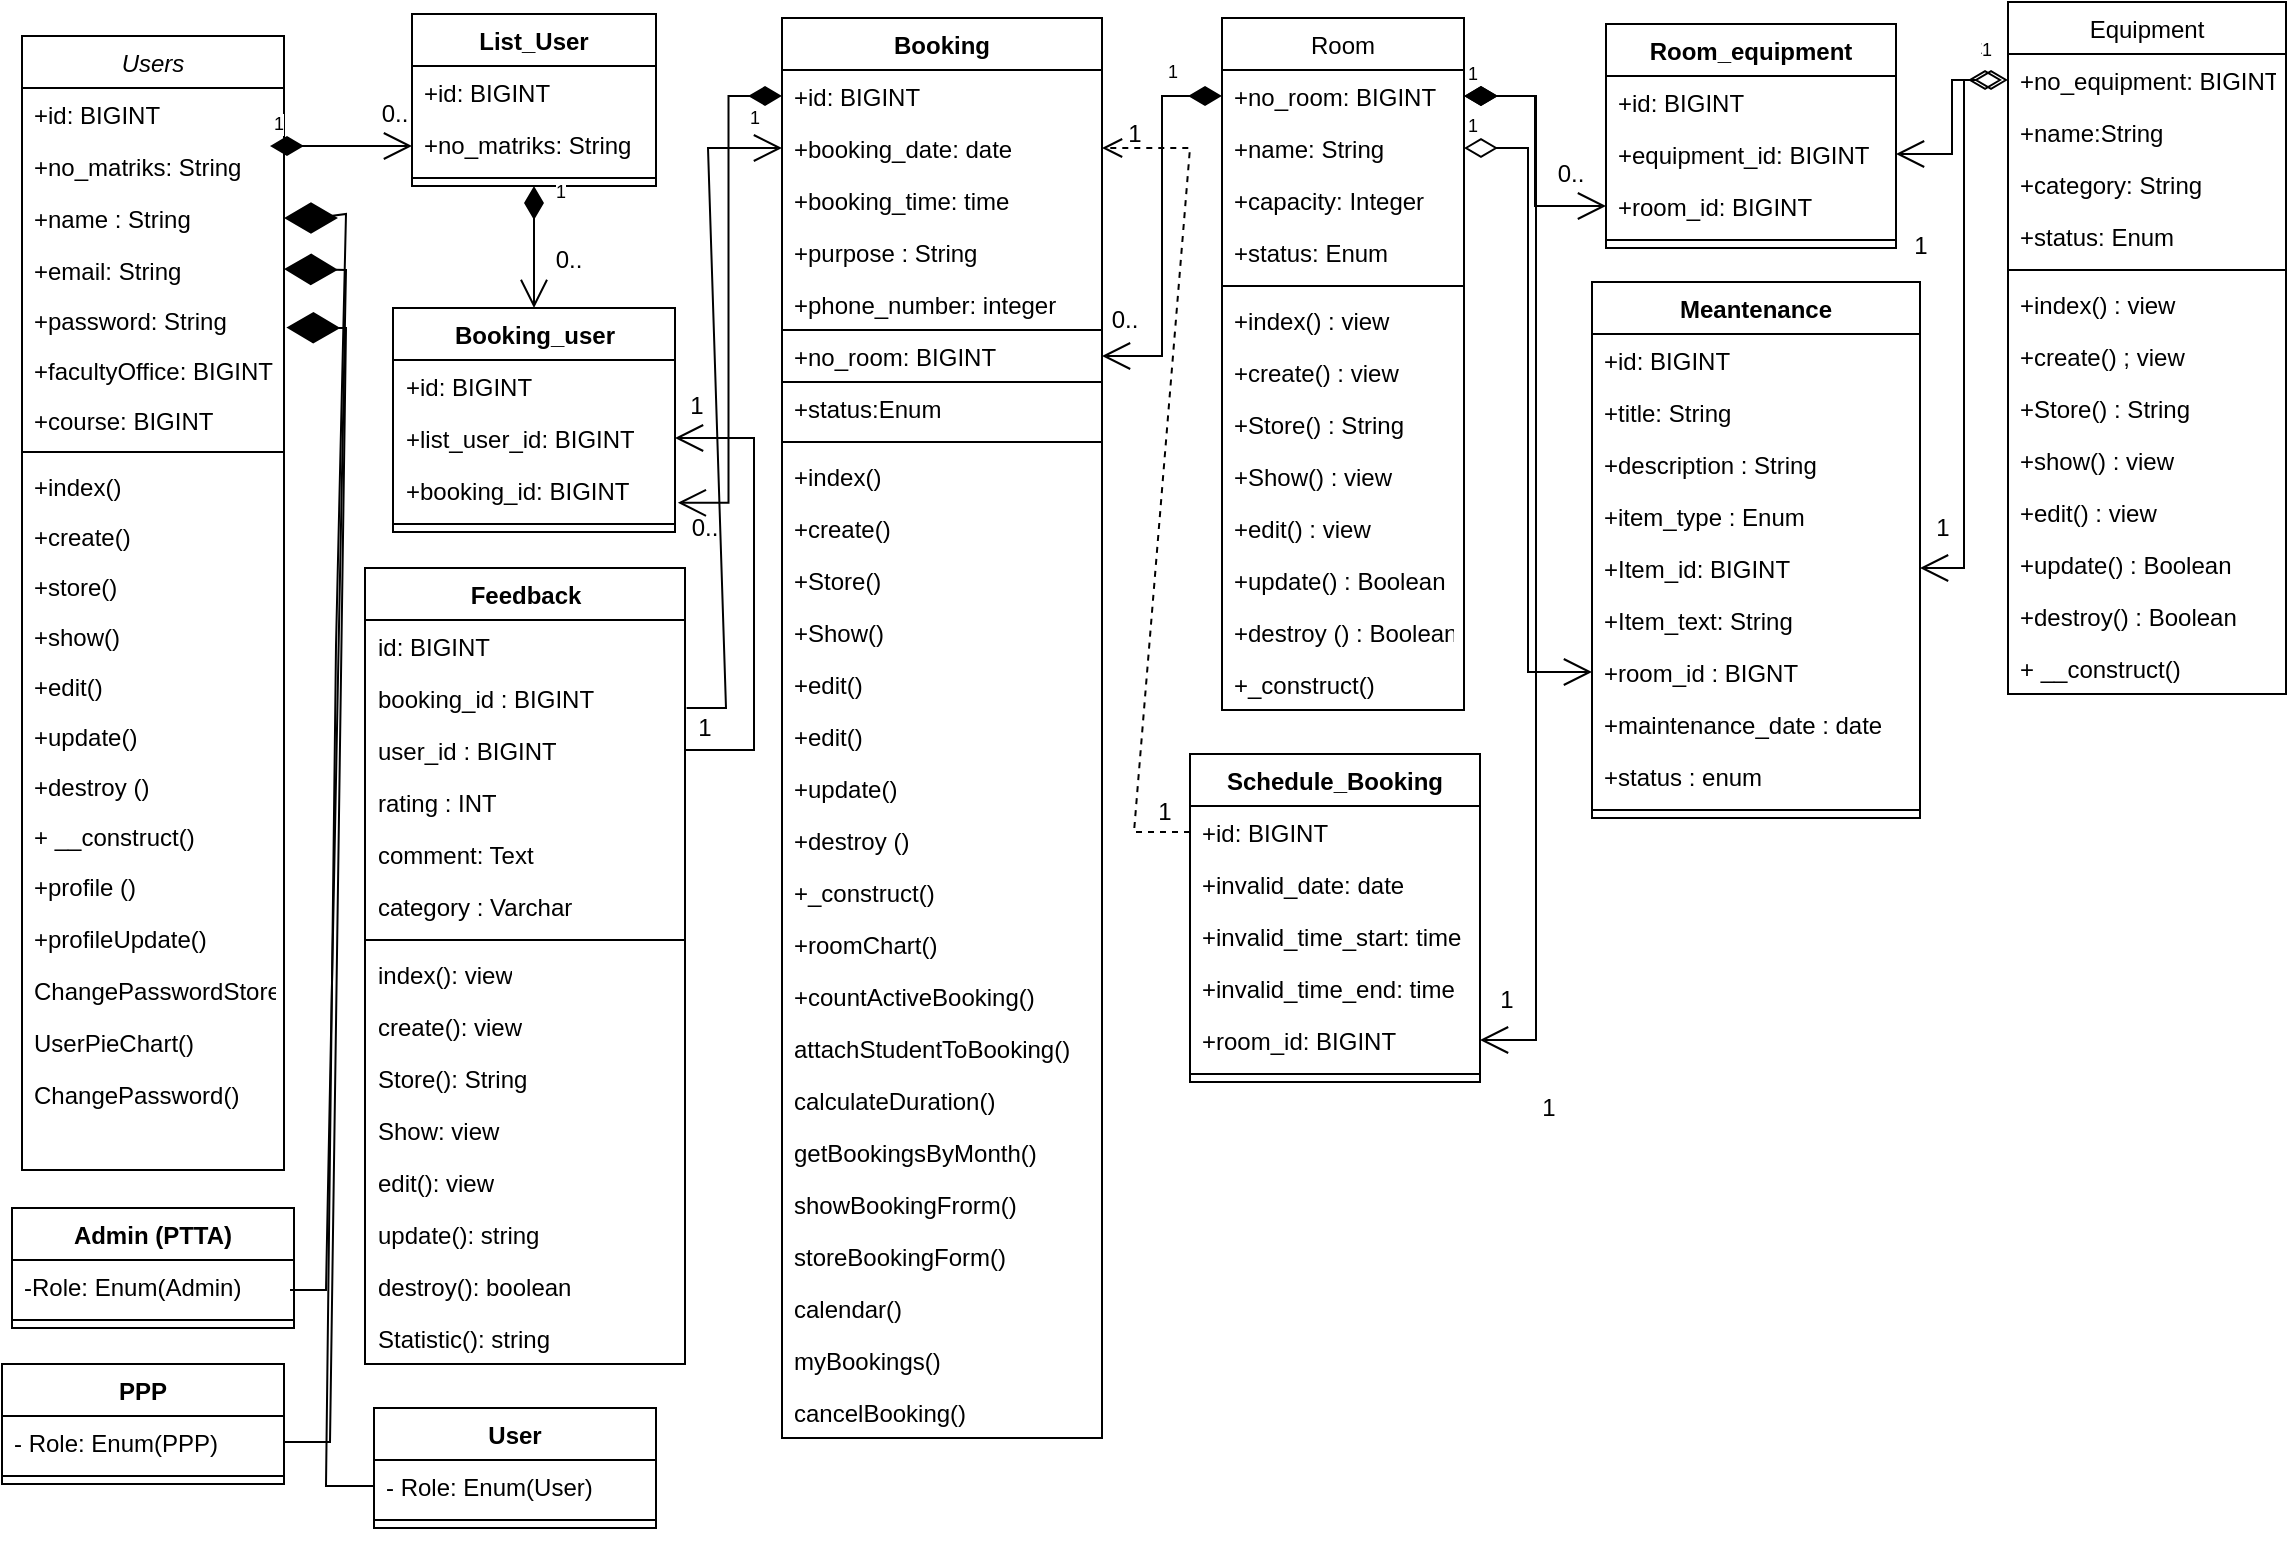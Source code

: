 <mxfile version="27.0.1">
  <diagram id="C5RBs43oDa-KdzZeNtuy" name="Page-1">
    <mxGraphModel dx="2546" dy="1140" grid="0" gridSize="10" guides="1" tooltips="1" connect="1" arrows="1" fold="1" page="1" pageScale="1" pageWidth="1169" pageHeight="827" background="none" math="0" shadow="0">
      <root>
        <mxCell id="WIyWlLk6GJQsqaUBKTNV-0" />
        <mxCell id="WIyWlLk6GJQsqaUBKTNV-1" parent="WIyWlLk6GJQsqaUBKTNV-0" />
        <mxCell id="zkfFHV4jXpPFQw0GAbJ--0" value="Users" style="swimlane;fontStyle=2;align=center;verticalAlign=top;childLayout=stackLayout;horizontal=1;startSize=26;horizontalStack=0;resizeParent=1;resizeLast=0;collapsible=1;marginBottom=0;rounded=0;shadow=0;strokeWidth=1;" parent="WIyWlLk6GJQsqaUBKTNV-1" vertex="1">
          <mxGeometry x="23" y="23" width="131" height="567" as="geometry">
            <mxRectangle x="7" y="9" width="160" height="26" as="alternateBounds" />
          </mxGeometry>
        </mxCell>
        <mxCell id="zkfFHV4jXpPFQw0GAbJ--1" value="+id: BIGINT" style="text;align=left;verticalAlign=top;spacingLeft=4;spacingRight=4;overflow=hidden;rotatable=0;points=[[0,0.5],[1,0.5]];portConstraint=eastwest;rounded=0;" parent="zkfFHV4jXpPFQw0GAbJ--0" vertex="1">
          <mxGeometry y="26" width="131" height="26" as="geometry" />
        </mxCell>
        <mxCell id="zkfFHV4jXpPFQw0GAbJ--2" value="+no_matriks: String" style="text;align=left;verticalAlign=top;spacingLeft=4;spacingRight=4;overflow=hidden;rotatable=0;points=[[0,0.5],[1,0.5]];portConstraint=eastwest;rounded=0;shadow=0;html=0;" parent="zkfFHV4jXpPFQw0GAbJ--0" vertex="1">
          <mxGeometry y="52" width="131" height="26" as="geometry" />
        </mxCell>
        <mxCell id="zkfFHV4jXpPFQw0GAbJ--3" value="+name : String" style="text;align=left;verticalAlign=top;spacingLeft=4;spacingRight=4;overflow=hidden;rotatable=0;points=[[0,0.5],[1,0.5]];portConstraint=eastwest;rounded=0;shadow=0;html=0;" parent="zkfFHV4jXpPFQw0GAbJ--0" vertex="1">
          <mxGeometry y="78" width="131" height="26" as="geometry" />
        </mxCell>
        <mxCell id="zkfFHV4jXpPFQw0GAbJ--5" value="+email: String" style="text;align=left;verticalAlign=top;spacingLeft=4;spacingRight=4;overflow=hidden;rotatable=0;points=[[0,0.5],[1,0.5]];portConstraint=eastwest;rounded=0;" parent="zkfFHV4jXpPFQw0GAbJ--0" vertex="1">
          <mxGeometry y="104" width="131" height="25" as="geometry" />
        </mxCell>
        <mxCell id="dc5tJiSx3U5dg_iKjcZc-2" value="+password: String" style="text;align=left;verticalAlign=top;spacingLeft=4;spacingRight=4;overflow=hidden;rotatable=0;points=[[0,0.5],[1,0.5]];portConstraint=eastwest;rounded=0;" parent="zkfFHV4jXpPFQw0GAbJ--0" vertex="1">
          <mxGeometry y="129" width="131" height="25" as="geometry" />
        </mxCell>
        <mxCell id="dc5tJiSx3U5dg_iKjcZc-3" value="+facultyOffice: BIGINT" style="text;align=left;verticalAlign=top;spacingLeft=4;spacingRight=4;overflow=hidden;rotatable=0;points=[[0,0.5],[1,0.5]];portConstraint=eastwest;rounded=0;" parent="zkfFHV4jXpPFQw0GAbJ--0" vertex="1">
          <mxGeometry y="154" width="131" height="25" as="geometry" />
        </mxCell>
        <mxCell id="dc5tJiSx3U5dg_iKjcZc-6" value="+course: BIGINT" style="text;align=left;verticalAlign=top;spacingLeft=4;spacingRight=4;overflow=hidden;rotatable=0;points=[[0,0.5],[1,0.5]];portConstraint=eastwest;rounded=0;" parent="zkfFHV4jXpPFQw0GAbJ--0" vertex="1">
          <mxGeometry y="179" width="131" height="25" as="geometry" />
        </mxCell>
        <mxCell id="zkfFHV4jXpPFQw0GAbJ--4" value="" style="line;html=1;strokeWidth=1;align=left;verticalAlign=middle;spacingTop=-1;spacingLeft=3;spacingRight=3;rotatable=0;labelPosition=right;points=[];portConstraint=eastwest;rounded=0;" parent="zkfFHV4jXpPFQw0GAbJ--0" vertex="1">
          <mxGeometry y="204" width="131" height="8" as="geometry" />
        </mxCell>
        <mxCell id="dc5tJiSx3U5dg_iKjcZc-72" value="+index()" style="text;align=left;verticalAlign=top;spacingLeft=4;spacingRight=4;overflow=hidden;rotatable=0;points=[[0,0.5],[1,0.5]];portConstraint=eastwest;rounded=0;" parent="zkfFHV4jXpPFQw0GAbJ--0" vertex="1">
          <mxGeometry y="212" width="131" height="25" as="geometry" />
        </mxCell>
        <mxCell id="dc5tJiSx3U5dg_iKjcZc-73" value="+create()" style="text;align=left;verticalAlign=top;spacingLeft=4;spacingRight=4;overflow=hidden;rotatable=0;points=[[0,0.5],[1,0.5]];portConstraint=eastwest;rounded=0;" parent="zkfFHV4jXpPFQw0GAbJ--0" vertex="1">
          <mxGeometry y="237" width="131" height="25" as="geometry" />
        </mxCell>
        <mxCell id="dc5tJiSx3U5dg_iKjcZc-74" value="+store()" style="text;align=left;verticalAlign=top;spacingLeft=4;spacingRight=4;overflow=hidden;rotatable=0;points=[[0,0.5],[1,0.5]];portConstraint=eastwest;rounded=0;" parent="zkfFHV4jXpPFQw0GAbJ--0" vertex="1">
          <mxGeometry y="262" width="131" height="25" as="geometry" />
        </mxCell>
        <mxCell id="dc5tJiSx3U5dg_iKjcZc-75" value="+show()" style="text;align=left;verticalAlign=top;spacingLeft=4;spacingRight=4;overflow=hidden;rotatable=0;points=[[0,0.5],[1,0.5]];portConstraint=eastwest;rounded=0;" parent="zkfFHV4jXpPFQw0GAbJ--0" vertex="1">
          <mxGeometry y="287" width="131" height="25" as="geometry" />
        </mxCell>
        <mxCell id="dc5tJiSx3U5dg_iKjcZc-76" value="+edit()" style="text;align=left;verticalAlign=top;spacingLeft=4;spacingRight=4;overflow=hidden;rotatable=0;points=[[0,0.5],[1,0.5]];portConstraint=eastwest;rounded=0;" parent="zkfFHV4jXpPFQw0GAbJ--0" vertex="1">
          <mxGeometry y="312" width="131" height="25" as="geometry" />
        </mxCell>
        <mxCell id="dc5tJiSx3U5dg_iKjcZc-77" value="+update() " style="text;align=left;verticalAlign=top;spacingLeft=4;spacingRight=4;overflow=hidden;rotatable=0;points=[[0,0.5],[1,0.5]];portConstraint=eastwest;rounded=0;" parent="zkfFHV4jXpPFQw0GAbJ--0" vertex="1">
          <mxGeometry y="337" width="131" height="25" as="geometry" />
        </mxCell>
        <mxCell id="dc5tJiSx3U5dg_iKjcZc-5" value="+destroy ()" style="text;align=left;verticalAlign=top;spacingLeft=4;spacingRight=4;overflow=hidden;rotatable=0;points=[[0,0.5],[1,0.5]];portConstraint=eastwest;rounded=0;" parent="zkfFHV4jXpPFQw0GAbJ--0" vertex="1">
          <mxGeometry y="362" width="131" height="25" as="geometry" />
        </mxCell>
        <mxCell id="dc5tJiSx3U5dg_iKjcZc-86" value="+ __construct()" style="text;align=left;verticalAlign=top;spacingLeft=4;spacingRight=4;overflow=hidden;rotatable=0;points=[[0,0.5],[1,0.5]];portConstraint=eastwest;rounded=0;" parent="zkfFHV4jXpPFQw0GAbJ--0" vertex="1">
          <mxGeometry y="387" width="131" height="25" as="geometry" />
        </mxCell>
        <mxCell id="2" value="+profile ()&amp;nbsp;" style="text;strokeColor=none;fillColor=none;align=left;verticalAlign=top;spacingLeft=4;spacingRight=4;overflow=hidden;rotatable=0;points=[[0,0.5],[1,0.5]];portConstraint=eastwest;whiteSpace=wrap;html=1;rounded=0;" parent="zkfFHV4jXpPFQw0GAbJ--0" vertex="1">
          <mxGeometry y="412" width="131" height="26" as="geometry" />
        </mxCell>
        <mxCell id="3" value="+profileUpdate()&amp;nbsp;" style="text;strokeColor=none;fillColor=none;align=left;verticalAlign=top;spacingLeft=4;spacingRight=4;overflow=hidden;rotatable=0;points=[[0,0.5],[1,0.5]];portConstraint=eastwest;whiteSpace=wrap;html=1;rounded=0;" parent="zkfFHV4jXpPFQw0GAbJ--0" vertex="1">
          <mxGeometry y="438" width="131" height="26" as="geometry" />
        </mxCell>
        <mxCell id="7" value="ChangePasswordStore()&amp;nbsp;" style="text;strokeColor=none;fillColor=none;align=left;verticalAlign=top;spacingLeft=4;spacingRight=4;overflow=hidden;rotatable=0;points=[[0,0.5],[1,0.5]];portConstraint=eastwest;whiteSpace=wrap;html=1;rounded=0;" parent="zkfFHV4jXpPFQw0GAbJ--0" vertex="1">
          <mxGeometry y="464" width="131" height="26" as="geometry" />
        </mxCell>
        <mxCell id="9" value="UserPieChart()&amp;nbsp;" style="text;strokeColor=none;fillColor=none;align=left;verticalAlign=top;spacingLeft=4;spacingRight=4;overflow=hidden;rotatable=0;points=[[0,0.5],[1,0.5]];portConstraint=eastwest;whiteSpace=wrap;html=1;rounded=0;" parent="zkfFHV4jXpPFQw0GAbJ--0" vertex="1">
          <mxGeometry y="490" width="131" height="26" as="geometry" />
        </mxCell>
        <mxCell id="6" value="ChangePassword()" style="text;strokeColor=none;fillColor=none;align=left;verticalAlign=top;spacingLeft=4;spacingRight=4;overflow=hidden;rotatable=0;points=[[0,0.5],[1,0.5]];portConstraint=eastwest;whiteSpace=wrap;html=1;rounded=0;" parent="zkfFHV4jXpPFQw0GAbJ--0" vertex="1">
          <mxGeometry y="516" width="131" height="26" as="geometry" />
        </mxCell>
        <mxCell id="zkfFHV4jXpPFQw0GAbJ--17" value="Room" style="swimlane;fontStyle=0;align=center;verticalAlign=top;childLayout=stackLayout;horizontal=1;startSize=26;horizontalStack=0;resizeParent=1;resizeLast=0;collapsible=1;marginBottom=0;rounded=0;shadow=0;strokeWidth=1;" parent="WIyWlLk6GJQsqaUBKTNV-1" vertex="1">
          <mxGeometry x="623" y="14" width="121" height="346" as="geometry">
            <mxRectangle x="352" y="335" width="160" height="26" as="alternateBounds" />
          </mxGeometry>
        </mxCell>
        <mxCell id="zkfFHV4jXpPFQw0GAbJ--18" value="+no_room: BIGINT" style="text;align=left;verticalAlign=top;spacingLeft=4;spacingRight=4;overflow=hidden;rotatable=0;points=[[0,0.5],[1,0.5]];portConstraint=eastwest;rounded=0;" parent="zkfFHV4jXpPFQw0GAbJ--17" vertex="1">
          <mxGeometry y="26" width="121" height="26" as="geometry" />
        </mxCell>
        <mxCell id="zkfFHV4jXpPFQw0GAbJ--19" value="+name: String" style="text;align=left;verticalAlign=top;spacingLeft=4;spacingRight=4;overflow=hidden;rotatable=0;points=[[0,0.5],[1,0.5]];portConstraint=eastwest;rounded=0;shadow=0;html=0;" parent="zkfFHV4jXpPFQw0GAbJ--17" vertex="1">
          <mxGeometry y="52" width="121" height="26" as="geometry" />
        </mxCell>
        <mxCell id="zkfFHV4jXpPFQw0GAbJ--20" value="+capacity: Integer " style="text;align=left;verticalAlign=top;spacingLeft=4;spacingRight=4;overflow=hidden;rotatable=0;points=[[0,0.5],[1,0.5]];portConstraint=eastwest;rounded=0;shadow=0;html=0;" parent="zkfFHV4jXpPFQw0GAbJ--17" vertex="1">
          <mxGeometry y="78" width="121" height="26" as="geometry" />
        </mxCell>
        <mxCell id="zkfFHV4jXpPFQw0GAbJ--21" value="+status: Enum" style="text;align=left;verticalAlign=top;spacingLeft=4;spacingRight=4;overflow=hidden;rotatable=0;points=[[0,0.5],[1,0.5]];portConstraint=eastwest;rounded=0;shadow=0;html=0;" parent="zkfFHV4jXpPFQw0GAbJ--17" vertex="1">
          <mxGeometry y="104" width="121" height="26" as="geometry" />
        </mxCell>
        <mxCell id="zkfFHV4jXpPFQw0GAbJ--23" value="" style="line;html=1;strokeWidth=1;align=left;verticalAlign=middle;spacingTop=-1;spacingLeft=3;spacingRight=3;rotatable=0;labelPosition=right;points=[];portConstraint=eastwest;rounded=0;" parent="zkfFHV4jXpPFQw0GAbJ--17" vertex="1">
          <mxGeometry y="130" width="121" height="8" as="geometry" />
        </mxCell>
        <mxCell id="zkfFHV4jXpPFQw0GAbJ--24" value="+index() : view" style="text;align=left;verticalAlign=top;spacingLeft=4;spacingRight=4;overflow=hidden;rotatable=0;points=[[0,0.5],[1,0.5]];portConstraint=eastwest;rounded=0;" parent="zkfFHV4jXpPFQw0GAbJ--17" vertex="1">
          <mxGeometry y="138" width="121" height="26" as="geometry" />
        </mxCell>
        <mxCell id="dc5tJiSx3U5dg_iKjcZc-102" value="+create() : view" style="text;align=left;verticalAlign=top;spacingLeft=4;spacingRight=4;overflow=hidden;rotatable=0;points=[[0,0.5],[1,0.5]];portConstraint=eastwest;rounded=0;" parent="zkfFHV4jXpPFQw0GAbJ--17" vertex="1">
          <mxGeometry y="164" width="121" height="26" as="geometry" />
        </mxCell>
        <mxCell id="dc5tJiSx3U5dg_iKjcZc-103" value="+Store() : String" style="text;align=left;verticalAlign=top;spacingLeft=4;spacingRight=4;overflow=hidden;rotatable=0;points=[[0,0.5],[1,0.5]];portConstraint=eastwest;rounded=0;" parent="zkfFHV4jXpPFQw0GAbJ--17" vertex="1">
          <mxGeometry y="190" width="121" height="26" as="geometry" />
        </mxCell>
        <mxCell id="dc5tJiSx3U5dg_iKjcZc-104" value="+Show() : view" style="text;align=left;verticalAlign=top;spacingLeft=4;spacingRight=4;overflow=hidden;rotatable=0;points=[[0,0.5],[1,0.5]];portConstraint=eastwest;rounded=0;" parent="zkfFHV4jXpPFQw0GAbJ--17" vertex="1">
          <mxGeometry y="216" width="121" height="26" as="geometry" />
        </mxCell>
        <mxCell id="dc5tJiSx3U5dg_iKjcZc-105" value="+edit() : view" style="text;align=left;verticalAlign=top;spacingLeft=4;spacingRight=4;overflow=hidden;rotatable=0;points=[[0,0.5],[1,0.5]];portConstraint=eastwest;rounded=0;" parent="zkfFHV4jXpPFQw0GAbJ--17" vertex="1">
          <mxGeometry y="242" width="121" height="26" as="geometry" />
        </mxCell>
        <mxCell id="dc5tJiSx3U5dg_iKjcZc-106" value="+update() : Boolean " style="text;align=left;verticalAlign=top;spacingLeft=4;spacingRight=4;overflow=hidden;rotatable=0;points=[[0,0.5],[1,0.5]];portConstraint=eastwest;rounded=0;" parent="zkfFHV4jXpPFQw0GAbJ--17" vertex="1">
          <mxGeometry y="268" width="121" height="26" as="geometry" />
        </mxCell>
        <mxCell id="dc5tJiSx3U5dg_iKjcZc-107" value="+destroy () : Boolean" style="text;align=left;verticalAlign=top;spacingLeft=4;spacingRight=4;overflow=hidden;rotatable=0;points=[[0,0.5],[1,0.5]];portConstraint=eastwest;rounded=0;" parent="zkfFHV4jXpPFQw0GAbJ--17" vertex="1">
          <mxGeometry y="294" width="121" height="26" as="geometry" />
        </mxCell>
        <mxCell id="dc5tJiSx3U5dg_iKjcZc-108" value="+_construct() " style="text;align=left;verticalAlign=top;spacingLeft=4;spacingRight=4;overflow=hidden;rotatable=0;points=[[0,0.5],[1,0.5]];portConstraint=eastwest;rounded=0;" parent="zkfFHV4jXpPFQw0GAbJ--17" vertex="1">
          <mxGeometry y="320" width="121" height="26" as="geometry" />
        </mxCell>
        <mxCell id="dc5tJiSx3U5dg_iKjcZc-39" value="Booking" style="swimlane;fontStyle=1;align=center;verticalAlign=top;childLayout=stackLayout;horizontal=1;startSize=26;horizontalStack=0;resizeParent=1;resizeParentMax=0;resizeLast=0;collapsible=1;marginBottom=0;whiteSpace=wrap;html=1;rounded=0;" parent="WIyWlLk6GJQsqaUBKTNV-1" vertex="1">
          <mxGeometry x="403" y="14" width="160" height="710" as="geometry">
            <mxRectangle x="390" y="461" width="78" height="26" as="alternateBounds" />
          </mxGeometry>
        </mxCell>
        <mxCell id="dc5tJiSx3U5dg_iKjcZc-44" value="+id: BIGINT" style="text;strokeColor=none;fillColor=none;align=left;verticalAlign=top;spacingLeft=4;spacingRight=4;overflow=hidden;rotatable=0;points=[[0,0.5],[1,0.5]];portConstraint=eastwest;whiteSpace=wrap;html=1;rounded=0;" parent="dc5tJiSx3U5dg_iKjcZc-39" vertex="1">
          <mxGeometry y="26" width="160" height="26" as="geometry" />
        </mxCell>
        <mxCell id="dc5tJiSx3U5dg_iKjcZc-45" value="+booking_date: date" style="text;strokeColor=none;fillColor=none;align=left;verticalAlign=top;spacingLeft=4;spacingRight=4;overflow=hidden;rotatable=0;points=[[0,0.5],[1,0.5]];portConstraint=eastwest;whiteSpace=wrap;html=1;rounded=0;" parent="dc5tJiSx3U5dg_iKjcZc-39" vertex="1">
          <mxGeometry y="52" width="160" height="26" as="geometry" />
        </mxCell>
        <mxCell id="dc5tJiSx3U5dg_iKjcZc-46" value="+booking_time: time" style="text;strokeColor=none;fillColor=none;align=left;verticalAlign=top;spacingLeft=4;spacingRight=4;overflow=hidden;rotatable=0;points=[[0,0.5],[1,0.5]];portConstraint=eastwest;whiteSpace=wrap;html=1;rounded=0;" parent="dc5tJiSx3U5dg_iKjcZc-39" vertex="1">
          <mxGeometry y="78" width="160" height="26" as="geometry" />
        </mxCell>
        <mxCell id="dc5tJiSx3U5dg_iKjcZc-40" value="+purpose : String" style="text;strokeColor=none;fillColor=none;align=left;verticalAlign=top;spacingLeft=4;spacingRight=4;overflow=hidden;rotatable=0;points=[[0,0.5],[1,0.5]];portConstraint=eastwest;whiteSpace=wrap;html=1;rounded=0;" parent="dc5tJiSx3U5dg_iKjcZc-39" vertex="1">
          <mxGeometry y="104" width="160" height="26" as="geometry" />
        </mxCell>
        <mxCell id="dc5tJiSx3U5dg_iKjcZc-47" value="+phone_number: integer" style="text;strokeColor=none;fillColor=none;align=left;verticalAlign=top;spacingLeft=4;spacingRight=4;overflow=hidden;rotatable=0;points=[[0,0.5],[1,0.5]];portConstraint=eastwest;whiteSpace=wrap;html=1;rounded=0;" parent="dc5tJiSx3U5dg_iKjcZc-39" vertex="1">
          <mxGeometry y="130" width="160" height="26" as="geometry" />
        </mxCell>
        <mxCell id="dc5tJiSx3U5dg_iKjcZc-48" value="+no_room: BIGINT" style="text;strokeColor=default;fillColor=none;align=left;verticalAlign=top;spacingLeft=4;spacingRight=4;overflow=hidden;rotatable=0;points=[[0,0.5],[1,0.5]];portConstraint=eastwest;whiteSpace=wrap;html=1;rounded=0;" parent="dc5tJiSx3U5dg_iKjcZc-39" vertex="1">
          <mxGeometry y="156" width="160" height="26" as="geometry" />
        </mxCell>
        <mxCell id="dc5tJiSx3U5dg_iKjcZc-50" value="+status:Enum" style="text;strokeColor=none;fillColor=none;align=left;verticalAlign=top;spacingLeft=4;spacingRight=4;overflow=hidden;rotatable=0;points=[[0,0.5],[1,0.5]];portConstraint=eastwest;whiteSpace=wrap;html=1;rounded=0;" parent="dc5tJiSx3U5dg_iKjcZc-39" vertex="1">
          <mxGeometry y="182" width="160" height="26" as="geometry" />
        </mxCell>
        <mxCell id="dc5tJiSx3U5dg_iKjcZc-41" value="" style="line;strokeWidth=1;fillColor=none;align=left;verticalAlign=middle;spacingTop=-1;spacingLeft=3;spacingRight=3;rotatable=0;labelPosition=right;points=[];portConstraint=eastwest;strokeColor=inherit;rounded=0;" parent="dc5tJiSx3U5dg_iKjcZc-39" vertex="1">
          <mxGeometry y="208" width="160" height="8" as="geometry" />
        </mxCell>
        <mxCell id="dc5tJiSx3U5dg_iKjcZc-42" value="&lt;span style=&quot;text-wrap-mode: nowrap;&quot;&gt;+index()&amp;nbsp;&lt;/span&gt;" style="text;strokeColor=none;fillColor=none;align=left;verticalAlign=top;spacingLeft=4;spacingRight=4;overflow=hidden;rotatable=0;points=[[0,0.5],[1,0.5]];portConstraint=eastwest;whiteSpace=wrap;html=1;rounded=0;" parent="dc5tJiSx3U5dg_iKjcZc-39" vertex="1">
          <mxGeometry y="216" width="160" height="26" as="geometry" />
        </mxCell>
        <mxCell id="dc5tJiSx3U5dg_iKjcZc-109" value="&lt;span style=&quot;text-wrap-mode: nowrap;&quot;&gt;+create()&lt;/span&gt;" style="text;strokeColor=none;fillColor=none;align=left;verticalAlign=top;spacingLeft=4;spacingRight=4;overflow=hidden;rotatable=0;points=[[0,0.5],[1,0.5]];portConstraint=eastwest;whiteSpace=wrap;html=1;rounded=0;" parent="dc5tJiSx3U5dg_iKjcZc-39" vertex="1">
          <mxGeometry y="242" width="160" height="26" as="geometry" />
        </mxCell>
        <mxCell id="dc5tJiSx3U5dg_iKjcZc-110" value="&lt;span style=&quot;text-wrap-mode: nowrap;&quot;&gt;+Store()&amp;nbsp;&lt;/span&gt;" style="text;strokeColor=none;fillColor=none;align=left;verticalAlign=top;spacingLeft=4;spacingRight=4;overflow=hidden;rotatable=0;points=[[0,0.5],[1,0.5]];portConstraint=eastwest;whiteSpace=wrap;html=1;rounded=0;" parent="dc5tJiSx3U5dg_iKjcZc-39" vertex="1">
          <mxGeometry y="268" width="160" height="26" as="geometry" />
        </mxCell>
        <mxCell id="dc5tJiSx3U5dg_iKjcZc-111" value="&lt;span style=&quot;text-wrap-mode: nowrap;&quot;&gt;+Show()&lt;/span&gt;" style="text;strokeColor=none;fillColor=none;align=left;verticalAlign=top;spacingLeft=4;spacingRight=4;overflow=hidden;rotatable=0;points=[[0,0.5],[1,0.5]];portConstraint=eastwest;whiteSpace=wrap;html=1;rounded=0;" parent="dc5tJiSx3U5dg_iKjcZc-39" vertex="1">
          <mxGeometry y="294" width="160" height="26" as="geometry" />
        </mxCell>
        <mxCell id="dc5tJiSx3U5dg_iKjcZc-112" value="&lt;span style=&quot;text-wrap-mode: nowrap;&quot;&gt;+edit()&amp;nbsp;&lt;/span&gt;" style="text;strokeColor=none;fillColor=none;align=left;verticalAlign=top;spacingLeft=4;spacingRight=4;overflow=hidden;rotatable=0;points=[[0,0.5],[1,0.5]];portConstraint=eastwest;whiteSpace=wrap;html=1;rounded=0;" parent="dc5tJiSx3U5dg_iKjcZc-39" vertex="1">
          <mxGeometry y="320" width="160" height="26" as="geometry" />
        </mxCell>
        <mxCell id="dc5tJiSx3U5dg_iKjcZc-113" value="&lt;span style=&quot;text-wrap-mode: nowrap;&quot;&gt;+edit()&amp;nbsp;&lt;/span&gt;" style="text;strokeColor=none;fillColor=none;align=left;verticalAlign=top;spacingLeft=4;spacingRight=4;overflow=hidden;rotatable=0;points=[[0,0.5],[1,0.5]];portConstraint=eastwest;whiteSpace=wrap;html=1;rounded=0;" parent="dc5tJiSx3U5dg_iKjcZc-39" vertex="1">
          <mxGeometry y="346" width="160" height="26" as="geometry" />
        </mxCell>
        <mxCell id="dc5tJiSx3U5dg_iKjcZc-114" value="&lt;span style=&quot;text-wrap-mode: nowrap;&quot;&gt;+update()&amp;nbsp;&lt;/span&gt;" style="text;strokeColor=none;fillColor=none;align=left;verticalAlign=top;spacingLeft=4;spacingRight=4;overflow=hidden;rotatable=0;points=[[0,0.5],[1,0.5]];portConstraint=eastwest;whiteSpace=wrap;html=1;rounded=0;" parent="dc5tJiSx3U5dg_iKjcZc-39" vertex="1">
          <mxGeometry y="372" width="160" height="26" as="geometry" />
        </mxCell>
        <mxCell id="dc5tJiSx3U5dg_iKjcZc-115" value="&lt;span style=&quot;text-wrap-mode: nowrap;&quot;&gt;+destroy ()&lt;/span&gt;" style="text;strokeColor=none;fillColor=none;align=left;verticalAlign=top;spacingLeft=4;spacingRight=4;overflow=hidden;rotatable=0;points=[[0,0.5],[1,0.5]];portConstraint=eastwest;whiteSpace=wrap;html=1;rounded=0;" parent="dc5tJiSx3U5dg_iKjcZc-39" vertex="1">
          <mxGeometry y="398" width="160" height="26" as="geometry" />
        </mxCell>
        <mxCell id="dc5tJiSx3U5dg_iKjcZc-116" value="&lt;span style=&quot;text-wrap-mode: nowrap;&quot;&gt;+_construct()&amp;nbsp;&lt;/span&gt;" style="text;strokeColor=none;fillColor=none;align=left;verticalAlign=top;spacingLeft=4;spacingRight=4;overflow=hidden;rotatable=0;points=[[0,0.5],[1,0.5]];portConstraint=eastwest;whiteSpace=wrap;html=1;rounded=0;" parent="dc5tJiSx3U5dg_iKjcZc-39" vertex="1">
          <mxGeometry y="424" width="160" height="26" as="geometry" />
        </mxCell>
        <mxCell id="dc5tJiSx3U5dg_iKjcZc-117" value="&lt;span style=&quot;text-wrap-mode: nowrap;&quot;&gt;+roomChart()&amp;nbsp;&lt;/span&gt;" style="text;strokeColor=none;fillColor=none;align=left;verticalAlign=top;spacingLeft=4;spacingRight=4;overflow=hidden;rotatable=0;points=[[0,0.5],[1,0.5]];portConstraint=eastwest;whiteSpace=wrap;html=1;rounded=0;" parent="dc5tJiSx3U5dg_iKjcZc-39" vertex="1">
          <mxGeometry y="450" width="160" height="26" as="geometry" />
        </mxCell>
        <mxCell id="116" value="&lt;span style=&quot;text-wrap-mode: nowrap;&quot;&gt;+countActiveBooking()&lt;/span&gt;" style="text;strokeColor=none;fillColor=none;align=left;verticalAlign=top;spacingLeft=4;spacingRight=4;overflow=hidden;rotatable=0;points=[[0,0.5],[1,0.5]];portConstraint=eastwest;whiteSpace=wrap;html=1;rounded=0;" parent="dc5tJiSx3U5dg_iKjcZc-39" vertex="1">
          <mxGeometry y="476" width="160" height="26" as="geometry" />
        </mxCell>
        <mxCell id="117" value="&lt;span style=&quot;text-wrap-mode: nowrap;&quot;&gt;attachStudentToBooking()&lt;/span&gt;" style="text;strokeColor=none;fillColor=none;align=left;verticalAlign=top;spacingLeft=4;spacingRight=4;overflow=hidden;rotatable=0;points=[[0,0.5],[1,0.5]];portConstraint=eastwest;whiteSpace=wrap;html=1;rounded=0;" parent="dc5tJiSx3U5dg_iKjcZc-39" vertex="1">
          <mxGeometry y="502" width="160" height="26" as="geometry" />
        </mxCell>
        <mxCell id="118" value="&lt;span style=&quot;text-wrap-mode: nowrap;&quot;&gt;calculateDuration()&lt;/span&gt;" style="text;strokeColor=none;fillColor=none;align=left;verticalAlign=top;spacingLeft=4;spacingRight=4;overflow=hidden;rotatable=0;points=[[0,0.5],[1,0.5]];portConstraint=eastwest;whiteSpace=wrap;html=1;rounded=0;" parent="dc5tJiSx3U5dg_iKjcZc-39" vertex="1">
          <mxGeometry y="528" width="160" height="26" as="geometry" />
        </mxCell>
        <mxCell id="119" value="&lt;span style=&quot;text-wrap-mode: nowrap;&quot;&gt;getBookingsByMonth()&lt;/span&gt;" style="text;strokeColor=none;fillColor=none;align=left;verticalAlign=top;spacingLeft=4;spacingRight=4;overflow=hidden;rotatable=0;points=[[0,0.5],[1,0.5]];portConstraint=eastwest;whiteSpace=wrap;html=1;rounded=0;" parent="dc5tJiSx3U5dg_iKjcZc-39" vertex="1">
          <mxGeometry y="554" width="160" height="26" as="geometry" />
        </mxCell>
        <mxCell id="120" value="&lt;span style=&quot;text-wrap-mode: nowrap;&quot;&gt;showBookingFrorm()&lt;/span&gt;" style="text;strokeColor=none;fillColor=none;align=left;verticalAlign=top;spacingLeft=4;spacingRight=4;overflow=hidden;rotatable=0;points=[[0,0.5],[1,0.5]];portConstraint=eastwest;whiteSpace=wrap;html=1;rounded=0;" parent="dc5tJiSx3U5dg_iKjcZc-39" vertex="1">
          <mxGeometry y="580" width="160" height="26" as="geometry" />
        </mxCell>
        <mxCell id="121" value="&lt;span style=&quot;text-wrap-mode: nowrap;&quot;&gt;storeBookingForm()&lt;/span&gt;" style="text;strokeColor=none;fillColor=none;align=left;verticalAlign=top;spacingLeft=4;spacingRight=4;overflow=hidden;rotatable=0;points=[[0,0.5],[1,0.5]];portConstraint=eastwest;whiteSpace=wrap;html=1;rounded=0;" parent="dc5tJiSx3U5dg_iKjcZc-39" vertex="1">
          <mxGeometry y="606" width="160" height="26" as="geometry" />
        </mxCell>
        <mxCell id="122" value="&lt;span style=&quot;text-wrap-mode: nowrap;&quot;&gt;calendar()&lt;/span&gt;" style="text;strokeColor=none;fillColor=none;align=left;verticalAlign=top;spacingLeft=4;spacingRight=4;overflow=hidden;rotatable=0;points=[[0,0.5],[1,0.5]];portConstraint=eastwest;whiteSpace=wrap;html=1;rounded=0;" parent="dc5tJiSx3U5dg_iKjcZc-39" vertex="1">
          <mxGeometry y="632" width="160" height="26" as="geometry" />
        </mxCell>
        <mxCell id="123" value="myBookings()" style="text;strokeColor=none;fillColor=none;align=left;verticalAlign=top;spacingLeft=4;spacingRight=4;overflow=hidden;rotatable=0;points=[[0,0.5],[1,0.5]];portConstraint=eastwest;whiteSpace=wrap;html=1;rounded=0;" parent="dc5tJiSx3U5dg_iKjcZc-39" vertex="1">
          <mxGeometry y="658" width="160" height="26" as="geometry" />
        </mxCell>
        <mxCell id="38" value="cancelBooking()" style="text;strokeColor=none;fillColor=none;align=left;verticalAlign=top;spacingLeft=4;spacingRight=4;overflow=hidden;rotatable=0;points=[[0,0.5],[1,0.5]];portConstraint=eastwest;whiteSpace=wrap;html=1;rounded=0;" parent="dc5tJiSx3U5dg_iKjcZc-39" vertex="1">
          <mxGeometry y="684" width="160" height="26" as="geometry" />
        </mxCell>
        <mxCell id="dc5tJiSx3U5dg_iKjcZc-88" value="Equipment" style="swimlane;fontStyle=0;align=center;verticalAlign=top;childLayout=stackLayout;horizontal=1;startSize=26;horizontalStack=0;resizeParent=1;resizeLast=0;collapsible=1;marginBottom=0;rounded=0;shadow=0;strokeWidth=1;" parent="WIyWlLk6GJQsqaUBKTNV-1" vertex="1">
          <mxGeometry x="1016" y="6" width="139" height="346" as="geometry">
            <mxRectangle x="27" y="335" width="160" height="26" as="alternateBounds" />
          </mxGeometry>
        </mxCell>
        <mxCell id="dc5tJiSx3U5dg_iKjcZc-89" value="+no_equipment: BIGINT" style="text;align=left;verticalAlign=top;spacingLeft=4;spacingRight=4;overflow=hidden;rotatable=0;points=[[0,0.5],[1,0.5]];portConstraint=eastwest;rounded=0;" parent="dc5tJiSx3U5dg_iKjcZc-88" vertex="1">
          <mxGeometry y="26" width="139" height="26" as="geometry" />
        </mxCell>
        <mxCell id="dc5tJiSx3U5dg_iKjcZc-90" value="+name:String" style="text;align=left;verticalAlign=top;spacingLeft=4;spacingRight=4;overflow=hidden;rotatable=0;points=[[0,0.5],[1,0.5]];portConstraint=eastwest;rounded=0;shadow=0;html=0;" parent="dc5tJiSx3U5dg_iKjcZc-88" vertex="1">
          <mxGeometry y="52" width="139" height="26" as="geometry" />
        </mxCell>
        <mxCell id="dc5tJiSx3U5dg_iKjcZc-91" value="+category: String" style="text;align=left;verticalAlign=top;spacingLeft=4;spacingRight=4;overflow=hidden;rotatable=0;points=[[0,0.5],[1,0.5]];portConstraint=eastwest;rounded=0;shadow=0;html=0;" parent="dc5tJiSx3U5dg_iKjcZc-88" vertex="1">
          <mxGeometry y="78" width="139" height="26" as="geometry" />
        </mxCell>
        <mxCell id="dc5tJiSx3U5dg_iKjcZc-92" value="+status: Enum" style="text;align=left;verticalAlign=top;spacingLeft=4;spacingRight=4;overflow=hidden;rotatable=0;points=[[0,0.5],[1,0.5]];portConstraint=eastwest;rounded=0;shadow=0;html=0;" parent="dc5tJiSx3U5dg_iKjcZc-88" vertex="1">
          <mxGeometry y="104" width="139" height="26" as="geometry" />
        </mxCell>
        <mxCell id="dc5tJiSx3U5dg_iKjcZc-93" value="" style="line;html=1;strokeWidth=1;align=left;verticalAlign=middle;spacingTop=-1;spacingLeft=3;spacingRight=3;rotatable=0;labelPosition=right;points=[];portConstraint=eastwest;rounded=0;" parent="dc5tJiSx3U5dg_iKjcZc-88" vertex="1">
          <mxGeometry y="130" width="139" height="8" as="geometry" />
        </mxCell>
        <mxCell id="dc5tJiSx3U5dg_iKjcZc-94" value="+index() : view" style="text;align=left;verticalAlign=top;spacingLeft=4;spacingRight=4;overflow=hidden;rotatable=0;points=[[0,0.5],[1,0.5]];portConstraint=eastwest;rounded=0;" parent="dc5tJiSx3U5dg_iKjcZc-88" vertex="1">
          <mxGeometry y="138" width="139" height="26" as="geometry" />
        </mxCell>
        <mxCell id="dc5tJiSx3U5dg_iKjcZc-95" value="+create() ; view" style="text;align=left;verticalAlign=top;spacingLeft=4;spacingRight=4;overflow=hidden;rotatable=0;points=[[0,0.5],[1,0.5]];portConstraint=eastwest;rounded=0;" parent="dc5tJiSx3U5dg_iKjcZc-88" vertex="1">
          <mxGeometry y="164" width="139" height="26" as="geometry" />
        </mxCell>
        <mxCell id="dc5tJiSx3U5dg_iKjcZc-96" value="+Store() : String" style="text;align=left;verticalAlign=top;spacingLeft=4;spacingRight=4;overflow=hidden;rotatable=0;points=[[0,0.5],[1,0.5]];portConstraint=eastwest;rounded=0;" parent="dc5tJiSx3U5dg_iKjcZc-88" vertex="1">
          <mxGeometry y="190" width="139" height="26" as="geometry" />
        </mxCell>
        <mxCell id="dc5tJiSx3U5dg_iKjcZc-97" value="+show() : view" style="text;align=left;verticalAlign=top;spacingLeft=4;spacingRight=4;overflow=hidden;rotatable=0;points=[[0,0.5],[1,0.5]];portConstraint=eastwest;rounded=0;" parent="dc5tJiSx3U5dg_iKjcZc-88" vertex="1">
          <mxGeometry y="216" width="139" height="26" as="geometry" />
        </mxCell>
        <mxCell id="dc5tJiSx3U5dg_iKjcZc-98" value="+edit() : view" style="text;align=left;verticalAlign=top;spacingLeft=4;spacingRight=4;overflow=hidden;rotatable=0;points=[[0,0.5],[1,0.5]];portConstraint=eastwest;rounded=0;" parent="dc5tJiSx3U5dg_iKjcZc-88" vertex="1">
          <mxGeometry y="242" width="139" height="26" as="geometry" />
        </mxCell>
        <mxCell id="dc5tJiSx3U5dg_iKjcZc-99" value="+update() : Boolean" style="text;align=left;verticalAlign=top;spacingLeft=4;spacingRight=4;overflow=hidden;rotatable=0;points=[[0,0.5],[1,0.5]];portConstraint=eastwest;rounded=0;" parent="dc5tJiSx3U5dg_iKjcZc-88" vertex="1">
          <mxGeometry y="268" width="139" height="26" as="geometry" />
        </mxCell>
        <mxCell id="dc5tJiSx3U5dg_iKjcZc-100" value="+destroy() : Boolean" style="text;align=left;verticalAlign=top;spacingLeft=4;spacingRight=4;overflow=hidden;rotatable=0;points=[[0,0.5],[1,0.5]];portConstraint=eastwest;rounded=0;" parent="dc5tJiSx3U5dg_iKjcZc-88" vertex="1">
          <mxGeometry y="294" width="139" height="26" as="geometry" />
        </mxCell>
        <mxCell id="dc5tJiSx3U5dg_iKjcZc-101" value="+ __construct()" style="text;align=left;verticalAlign=top;spacingLeft=4;spacingRight=4;overflow=hidden;rotatable=0;points=[[0,0.5],[1,0.5]];portConstraint=eastwest;rounded=0;" parent="dc5tJiSx3U5dg_iKjcZc-88" vertex="1">
          <mxGeometry y="320" width="139" height="26" as="geometry" />
        </mxCell>
        <mxCell id="19" value="List_User" style="swimlane;fontStyle=1;align=center;verticalAlign=top;childLayout=stackLayout;horizontal=1;startSize=26;horizontalStack=0;resizeParent=1;resizeParentMax=0;resizeLast=0;collapsible=1;marginBottom=0;whiteSpace=wrap;html=1;rounded=0;" parent="WIyWlLk6GJQsqaUBKTNV-1" vertex="1">
          <mxGeometry x="218" y="12" width="122" height="86" as="geometry" />
        </mxCell>
        <mxCell id="20" value="+id: BIGINT" style="text;strokeColor=none;fillColor=none;align=left;verticalAlign=top;spacingLeft=4;spacingRight=4;overflow=hidden;rotatable=0;points=[[0,0.5],[1,0.5]];portConstraint=eastwest;whiteSpace=wrap;html=1;rounded=0;" parent="19" vertex="1">
          <mxGeometry y="26" width="122" height="26" as="geometry" />
        </mxCell>
        <mxCell id="21" value="+no_matriks: String" style="text;strokeColor=none;fillColor=none;align=left;verticalAlign=top;spacingLeft=4;spacingRight=4;overflow=hidden;rotatable=0;points=[[0,0.5],[1,0.5]];portConstraint=eastwest;whiteSpace=wrap;html=1;rounded=0;" parent="19" vertex="1">
          <mxGeometry y="52" width="122" height="26" as="geometry" />
        </mxCell>
        <mxCell id="31" value="" style="line;strokeWidth=1;fillColor=none;align=left;verticalAlign=middle;spacingTop=-1;spacingLeft=3;spacingRight=3;rotatable=0;labelPosition=right;points=[];portConstraint=eastwest;strokeColor=inherit;rounded=0;" parent="19" vertex="1">
          <mxGeometry y="78" width="122" height="8" as="geometry" />
        </mxCell>
        <mxCell id="32" value="Booking_user" style="swimlane;fontStyle=1;align=center;verticalAlign=top;childLayout=stackLayout;horizontal=1;startSize=26;horizontalStack=0;resizeParent=1;resizeParentMax=0;resizeLast=0;collapsible=1;marginBottom=0;whiteSpace=wrap;html=1;rounded=0;" parent="WIyWlLk6GJQsqaUBKTNV-1" vertex="1">
          <mxGeometry x="208.5" y="159" width="141" height="112" as="geometry" />
        </mxCell>
        <mxCell id="33" value="+id: BIGINT" style="text;strokeColor=none;fillColor=none;align=left;verticalAlign=top;spacingLeft=4;spacingRight=4;overflow=hidden;rotatable=0;points=[[0,0.5],[1,0.5]];portConstraint=eastwest;whiteSpace=wrap;html=1;rounded=0;" parent="32" vertex="1">
          <mxGeometry y="26" width="141" height="26" as="geometry" />
        </mxCell>
        <mxCell id="34" value="+list_user_id: BIGINT" style="text;strokeColor=none;fillColor=none;align=left;verticalAlign=top;spacingLeft=4;spacingRight=4;overflow=hidden;rotatable=0;points=[[0,0.5],[1,0.5]];portConstraint=eastwest;whiteSpace=wrap;html=1;rounded=0;" parent="32" vertex="1">
          <mxGeometry y="52" width="141" height="26" as="geometry" />
        </mxCell>
        <mxCell id="36" value="+booking_id: BIGINT" style="text;strokeColor=none;fillColor=none;align=left;verticalAlign=top;spacingLeft=4;spacingRight=4;overflow=hidden;rotatable=0;points=[[0,0.5],[1,0.5]];portConstraint=eastwest;whiteSpace=wrap;html=1;rounded=0;" parent="32" vertex="1">
          <mxGeometry y="78" width="141" height="26" as="geometry" />
        </mxCell>
        <mxCell id="35" value="" style="line;strokeWidth=1;fillColor=none;align=left;verticalAlign=middle;spacingTop=-1;spacingLeft=3;spacingRight=3;rotatable=0;labelPosition=right;points=[];portConstraint=eastwest;strokeColor=inherit;rounded=0;" parent="32" vertex="1">
          <mxGeometry y="104" width="141" height="8" as="geometry" />
        </mxCell>
        <mxCell id="44" value="0.." style="text;html=1;strokeColor=none;fillColor=none;align=center;verticalAlign=middle;whiteSpace=wrap;rounded=0;" parent="WIyWlLk6GJQsqaUBKTNV-1" vertex="1">
          <mxGeometry x="204" y="56" width="11" height="12" as="geometry" />
        </mxCell>
        <mxCell id="48" value="0.." style="text;html=1;strokeColor=none;fillColor=none;align=center;verticalAlign=middle;whiteSpace=wrap;rounded=0;" parent="WIyWlLk6GJQsqaUBKTNV-1" vertex="1">
          <mxGeometry x="291" y="129" width="11" height="12" as="geometry" />
        </mxCell>
        <mxCell id="56" value="0.." style="text;html=1;strokeColor=none;fillColor=none;align=center;verticalAlign=middle;whiteSpace=wrap;rounded=0;" parent="WIyWlLk6GJQsqaUBKTNV-1" vertex="1">
          <mxGeometry x="569" y="159" width="11" height="12" as="geometry" />
        </mxCell>
        <mxCell id="59" value="Room_equipment" style="swimlane;fontStyle=1;align=center;verticalAlign=top;childLayout=stackLayout;horizontal=1;startSize=26;horizontalStack=0;resizeParent=1;resizeParentMax=0;resizeLast=0;collapsible=1;marginBottom=0;whiteSpace=wrap;html=1;rounded=0;" parent="WIyWlLk6GJQsqaUBKTNV-1" vertex="1">
          <mxGeometry x="815" y="17" width="145" height="112" as="geometry" />
        </mxCell>
        <mxCell id="60" value="+id: BIGINT" style="text;strokeColor=none;fillColor=none;align=left;verticalAlign=top;spacingLeft=4;spacingRight=4;overflow=hidden;rotatable=0;points=[[0,0.5],[1,0.5]];portConstraint=eastwest;whiteSpace=wrap;html=1;rounded=0;" parent="59" vertex="1">
          <mxGeometry y="26" width="145" height="26" as="geometry" />
        </mxCell>
        <mxCell id="61" value="+equipment_id: BIGINT" style="text;strokeColor=none;fillColor=none;align=left;verticalAlign=top;spacingLeft=4;spacingRight=4;overflow=hidden;rotatable=0;points=[[0,0.5],[1,0.5]];portConstraint=eastwest;whiteSpace=wrap;html=1;rounded=0;" parent="59" vertex="1">
          <mxGeometry y="52" width="145" height="26" as="geometry" />
        </mxCell>
        <mxCell id="62" value="+room_id: BIGINT" style="text;strokeColor=none;fillColor=none;align=left;verticalAlign=top;spacingLeft=4;spacingRight=4;overflow=hidden;rotatable=0;points=[[0,0.5],[1,0.5]];portConstraint=eastwest;whiteSpace=wrap;html=1;rounded=0;" parent="59" vertex="1">
          <mxGeometry y="78" width="145" height="26" as="geometry" />
        </mxCell>
        <mxCell id="63" value="" style="line;strokeWidth=1;fillColor=none;align=left;verticalAlign=middle;spacingTop=-1;spacingLeft=3;spacingRight=3;rotatable=0;labelPosition=right;points=[];portConstraint=eastwest;strokeColor=inherit;rounded=0;" parent="59" vertex="1">
          <mxGeometry y="104" width="145" height="8" as="geometry" />
        </mxCell>
        <mxCell id="65" value="1" style="text;html=1;strokeColor=none;fillColor=none;align=center;verticalAlign=middle;whiteSpace=wrap;rounded=0;" parent="WIyWlLk6GJQsqaUBKTNV-1" vertex="1">
          <mxGeometry x="967" y="122" width="11" height="12" as="geometry" />
        </mxCell>
        <mxCell id="70" value="1" style="endArrow=open;html=1;endSize=12;startArrow=diamondThin;startSize=14;startFill=1;edgeStyle=orthogonalEdgeStyle;align=left;verticalAlign=bottom;fontSize=9;exitX=1;exitY=0.5;exitDx=0;exitDy=0;entryX=1;entryY=0.5;entryDx=0;entryDy=0;rounded=0;" parent="WIyWlLk6GJQsqaUBKTNV-1" source="zkfFHV4jXpPFQw0GAbJ--18" target="96" edge="1">
          <mxGeometry x="-1" y="3" relative="1" as="geometry">
            <mxPoint x="834" y="397" as="sourcePoint" />
            <mxPoint x="994" y="397" as="targetPoint" />
            <Array as="points">
              <mxPoint x="780" y="53" />
              <mxPoint x="780" y="525" />
            </Array>
          </mxGeometry>
        </mxCell>
        <mxCell id="74" value="1" style="endArrow=open;html=1;endSize=12;startArrow=diamondThin;startSize=14;startFill=1;edgeStyle=orthogonalEdgeStyle;align=left;verticalAlign=bottom;fontSize=9;rounded=0;" parent="WIyWlLk6GJQsqaUBKTNV-1" edge="1">
          <mxGeometry x="-1" y="3" relative="1" as="geometry">
            <mxPoint x="147" y="78.0" as="sourcePoint" />
            <mxPoint x="218" y="78" as="targetPoint" />
          </mxGeometry>
        </mxCell>
        <mxCell id="77" value="1" style="endArrow=open;html=1;endSize=12;startArrow=diamondThin;startSize=14;startFill=1;edgeStyle=orthogonalEdgeStyle;align=left;verticalAlign=bottom;fontSize=9;exitX=0.5;exitY=1;exitDx=0;exitDy=0;entryX=0.5;entryY=0;entryDx=0;entryDy=0;rounded=0;" parent="WIyWlLk6GJQsqaUBKTNV-1" edge="1">
          <mxGeometry x="-0.641" y="9" relative="1" as="geometry">
            <mxPoint x="279" y="98" as="sourcePoint" />
            <mxPoint x="279" y="159" as="targetPoint" />
            <mxPoint as="offset" />
          </mxGeometry>
        </mxCell>
        <mxCell id="78" value="1" style="endArrow=open;html=1;endSize=12;startArrow=diamondThin;startSize=14;startFill=1;edgeStyle=orthogonalEdgeStyle;align=left;verticalAlign=bottom;fontSize=9;exitX=0;exitY=0.5;exitDx=0;exitDy=0;entryX=1.01;entryY=0.745;entryDx=0;entryDy=0;entryPerimeter=0;rounded=0;" parent="WIyWlLk6GJQsqaUBKTNV-1" source="dc5tJiSx3U5dg_iKjcZc-44" target="36" edge="1">
          <mxGeometry x="-0.641" y="9" relative="1" as="geometry">
            <mxPoint x="289" y="110" as="sourcePoint" />
            <mxPoint x="289" y="188" as="targetPoint" />
            <mxPoint as="offset" />
          </mxGeometry>
        </mxCell>
        <mxCell id="79" value="0.." style="text;html=1;strokeColor=none;fillColor=none;align=center;verticalAlign=middle;whiteSpace=wrap;rounded=0;" parent="WIyWlLk6GJQsqaUBKTNV-1" vertex="1">
          <mxGeometry x="359" y="263" width="11" height="12" as="geometry" />
        </mxCell>
        <mxCell id="83" value="1" style="endArrow=open;html=1;endSize=12;startArrow=diamondThin;startSize=14;startFill=1;edgeStyle=orthogonalEdgeStyle;align=left;verticalAlign=bottom;fontSize=9;exitX=0;exitY=0.5;exitDx=0;exitDy=0;entryX=1;entryY=0.5;entryDx=0;entryDy=0;rounded=0;" parent="WIyWlLk6GJQsqaUBKTNV-1" source="zkfFHV4jXpPFQw0GAbJ--18" target="dc5tJiSx3U5dg_iKjcZc-48" edge="1">
          <mxGeometry x="-0.695" y="-4" relative="1" as="geometry">
            <mxPoint x="589" y="255.13" as="sourcePoint" />
            <mxPoint x="749" y="255.13" as="targetPoint" />
            <mxPoint as="offset" />
          </mxGeometry>
        </mxCell>
        <mxCell id="84" value="1" style="endArrow=open;html=1;endSize=12;startArrow=diamondThin;startSize=14;startFill=1;edgeStyle=orthogonalEdgeStyle;align=left;verticalAlign=bottom;fontSize=9;exitX=1;exitY=0.5;exitDx=0;exitDy=0;entryX=0;entryY=0.5;entryDx=0;entryDy=0;rounded=0;" parent="WIyWlLk6GJQsqaUBKTNV-1" source="zkfFHV4jXpPFQw0GAbJ--18" target="62" edge="1">
          <mxGeometry x="-1" y="3" relative="1" as="geometry">
            <mxPoint x="783" y="267" as="sourcePoint" />
            <mxPoint x="943" y="267" as="targetPoint" />
          </mxGeometry>
        </mxCell>
        <mxCell id="85" value="0.." style="text;html=1;strokeColor=none;fillColor=none;align=center;verticalAlign=middle;whiteSpace=wrap;rounded=0;" parent="WIyWlLk6GJQsqaUBKTNV-1" vertex="1">
          <mxGeometry x="792" y="86" width="11" height="12" as="geometry" />
        </mxCell>
        <mxCell id="87" value="1" style="endArrow=open;html=1;endSize=12;startArrow=diamondThin;startSize=14;startFill=0;edgeStyle=orthogonalEdgeStyle;align=left;verticalAlign=bottom;fontSize=9;entryX=1;entryY=0.5;entryDx=0;entryDy=0;rounded=0;" parent="WIyWlLk6GJQsqaUBKTNV-1" target="103" edge="1">
          <mxGeometry x="-0.91" y="-8" relative="1" as="geometry">
            <mxPoint x="1013" y="45" as="sourcePoint" />
            <mxPoint x="962" y="308" as="targetPoint" />
            <Array as="points">
              <mxPoint x="994" y="45" />
              <mxPoint x="994" y="289" />
            </Array>
            <mxPoint as="offset" />
          </mxGeometry>
        </mxCell>
        <mxCell id="88" value="1" style="endArrow=open;html=1;endSize=12;startArrow=diamondThin;startSize=14;startFill=0;edgeStyle=orthogonalEdgeStyle;align=left;verticalAlign=bottom;fontSize=9;exitX=0;exitY=0.5;exitDx=0;exitDy=0;entryX=1;entryY=0.5;entryDx=0;entryDy=0;rounded=0;" parent="WIyWlLk6GJQsqaUBKTNV-1" source="dc5tJiSx3U5dg_iKjcZc-89" target="61" edge="1">
          <mxGeometry x="-0.671" y="-7" relative="1" as="geometry">
            <mxPoint x="828" y="285" as="sourcePoint" />
            <mxPoint x="988.0" y="285" as="targetPoint" />
            <mxPoint as="offset" />
          </mxGeometry>
        </mxCell>
        <mxCell id="89" value="Schedule_Booking" style="swimlane;fontStyle=1;align=center;verticalAlign=top;childLayout=stackLayout;horizontal=1;startSize=26;horizontalStack=0;resizeParent=1;resizeParentMax=0;resizeLast=0;collapsible=1;marginBottom=0;whiteSpace=wrap;html=1;rounded=0;" parent="WIyWlLk6GJQsqaUBKTNV-1" vertex="1">
          <mxGeometry x="607" y="382" width="145" height="164" as="geometry" />
        </mxCell>
        <mxCell id="90" value="+id: BIGINT" style="text;strokeColor=none;fillColor=none;align=left;verticalAlign=top;spacingLeft=4;spacingRight=4;overflow=hidden;rotatable=0;points=[[0,0.5],[1,0.5]];portConstraint=eastwest;whiteSpace=wrap;html=1;rounded=0;" parent="89" vertex="1">
          <mxGeometry y="26" width="145" height="26" as="geometry" />
        </mxCell>
        <mxCell id="91" value="+invalid_date: date" style="text;strokeColor=none;fillColor=none;align=left;verticalAlign=top;spacingLeft=4;spacingRight=4;overflow=hidden;rotatable=0;points=[[0,0.5],[1,0.5]];portConstraint=eastwest;whiteSpace=wrap;html=1;rounded=0;" parent="89" vertex="1">
          <mxGeometry y="52" width="145" height="26" as="geometry" />
        </mxCell>
        <mxCell id="92" value="+invalid_time_start: time" style="text;strokeColor=none;fillColor=none;align=left;verticalAlign=top;spacingLeft=4;spacingRight=4;overflow=hidden;rotatable=0;points=[[0,0.5],[1,0.5]];portConstraint=eastwest;whiteSpace=wrap;html=1;rounded=0;" parent="89" vertex="1">
          <mxGeometry y="78" width="145" height="26" as="geometry" />
        </mxCell>
        <mxCell id="95" value="+invalid_time_end: time" style="text;strokeColor=none;fillColor=none;align=left;verticalAlign=top;spacingLeft=4;spacingRight=4;overflow=hidden;rotatable=0;points=[[0,0.5],[1,0.5]];portConstraint=eastwest;whiteSpace=wrap;html=1;rounded=0;" parent="89" vertex="1">
          <mxGeometry y="104" width="145" height="26" as="geometry" />
        </mxCell>
        <mxCell id="96" value="+room_id: BIGINT" style="text;strokeColor=none;fillColor=none;align=left;verticalAlign=top;spacingLeft=4;spacingRight=4;overflow=hidden;rotatable=0;points=[[0,0.5],[1,0.5]];portConstraint=eastwest;whiteSpace=wrap;html=1;rounded=0;" parent="89" vertex="1">
          <mxGeometry y="130" width="145" height="26" as="geometry" />
        </mxCell>
        <mxCell id="93" value="" style="line;strokeWidth=1;fillColor=none;align=left;verticalAlign=middle;spacingTop=-1;spacingLeft=3;spacingRight=3;rotatable=0;labelPosition=right;points=[];portConstraint=eastwest;strokeColor=inherit;rounded=0;" parent="89" vertex="1">
          <mxGeometry y="156" width="145" height="8" as="geometry" />
        </mxCell>
        <mxCell id="97" value="1" style="text;html=1;strokeColor=none;fillColor=none;align=center;verticalAlign=middle;whiteSpace=wrap;rounded=0;" parent="WIyWlLk6GJQsqaUBKTNV-1" vertex="1">
          <mxGeometry x="760" y="499" width="11" height="12" as="geometry" />
        </mxCell>
        <mxCell id="40" value="" style="endArrow=open;startArrow=none;endFill=0;startFill=0;endSize=8;html=1;verticalAlign=bottom;labelBackgroundColor=none;strokeWidth=1;exitX=0;exitY=0.5;exitDx=0;exitDy=0;entryX=1;entryY=0.5;entryDx=0;entryDy=0;dashed=1;rounded=0;" parent="WIyWlLk6GJQsqaUBKTNV-1" source="90" target="dc5tJiSx3U5dg_iKjcZc-45" edge="1">
          <mxGeometry width="160" relative="1" as="geometry">
            <mxPoint x="594" y="459.17" as="sourcePoint" />
            <mxPoint x="754" y="459.17" as="targetPoint" />
            <Array as="points">
              <mxPoint x="579" y="421" />
              <mxPoint x="607" y="79" />
            </Array>
          </mxGeometry>
        </mxCell>
        <mxCell id="98" value="1" style="text;html=1;strokeColor=none;fillColor=none;align=center;verticalAlign=middle;whiteSpace=wrap;rounded=0;" parent="WIyWlLk6GJQsqaUBKTNV-1" vertex="1">
          <mxGeometry x="589" y="405" width="11" height="12" as="geometry" />
        </mxCell>
        <mxCell id="99" value="1" style="text;html=1;strokeColor=none;fillColor=none;align=center;verticalAlign=middle;whiteSpace=wrap;rounded=0;" parent="WIyWlLk6GJQsqaUBKTNV-1" vertex="1">
          <mxGeometry x="574" y="66" width="11" height="12" as="geometry" />
        </mxCell>
        <mxCell id="100" value="Meantenance" style="swimlane;fontStyle=1;align=center;verticalAlign=top;childLayout=stackLayout;horizontal=1;startSize=26;horizontalStack=0;resizeParent=1;resizeParentMax=0;resizeLast=0;collapsible=1;marginBottom=0;whiteSpace=wrap;html=1;rounded=0;" parent="WIyWlLk6GJQsqaUBKTNV-1" vertex="1">
          <mxGeometry x="808" y="146" width="164" height="268" as="geometry" />
        </mxCell>
        <mxCell id="101" value="+id: BIGINT" style="text;strokeColor=none;fillColor=none;align=left;verticalAlign=top;spacingLeft=4;spacingRight=4;overflow=hidden;rotatable=0;points=[[0,0.5],[1,0.5]];portConstraint=eastwest;whiteSpace=wrap;html=1;rounded=0;" parent="100" vertex="1">
          <mxGeometry y="26" width="164" height="26" as="geometry" />
        </mxCell>
        <mxCell id="108" value="+title: String" style="text;strokeColor=none;fillColor=none;align=left;verticalAlign=top;spacingLeft=4;spacingRight=4;overflow=hidden;rotatable=0;points=[[0,0.5],[1,0.5]];portConstraint=eastwest;whiteSpace=wrap;html=1;rounded=0;" parent="100" vertex="1">
          <mxGeometry y="52" width="164" height="26" as="geometry" />
        </mxCell>
        <mxCell id="109" value="+description : String" style="text;strokeColor=none;fillColor=none;align=left;verticalAlign=top;spacingLeft=4;spacingRight=4;overflow=hidden;rotatable=0;points=[[0,0.5],[1,0.5]];portConstraint=eastwest;whiteSpace=wrap;html=1;rounded=0;" parent="100" vertex="1">
          <mxGeometry y="78" width="164" height="26" as="geometry" />
        </mxCell>
        <mxCell id="102" value="+item_type : Enum" style="text;strokeColor=none;fillColor=none;align=left;verticalAlign=top;spacingLeft=4;spacingRight=4;overflow=hidden;rotatable=0;points=[[0,0.5],[1,0.5]];portConstraint=eastwest;whiteSpace=wrap;html=1;rounded=0;" parent="100" vertex="1">
          <mxGeometry y="104" width="164" height="26" as="geometry" />
        </mxCell>
        <mxCell id="103" value="+Item_id: BIGINT" style="text;strokeColor=none;fillColor=none;align=left;verticalAlign=top;spacingLeft=4;spacingRight=4;overflow=hidden;rotatable=0;points=[[0,0.5],[1,0.5]];portConstraint=eastwest;whiteSpace=wrap;html=1;rounded=0;" parent="100" vertex="1">
          <mxGeometry y="130" width="164" height="26" as="geometry" />
        </mxCell>
        <mxCell id="110" value="+Item_text: String" style="text;strokeColor=none;fillColor=none;align=left;verticalAlign=top;spacingLeft=4;spacingRight=4;overflow=hidden;rotatable=0;points=[[0,0.5],[1,0.5]];portConstraint=eastwest;whiteSpace=wrap;html=1;rounded=0;" parent="100" vertex="1">
          <mxGeometry y="156" width="164" height="26" as="geometry" />
        </mxCell>
        <mxCell id="104" value="+room_id : BIGNT" style="text;strokeColor=none;fillColor=none;align=left;verticalAlign=top;spacingLeft=4;spacingRight=4;overflow=hidden;rotatable=0;points=[[0,0.5],[1,0.5]];portConstraint=eastwest;whiteSpace=wrap;html=1;rounded=0;" parent="100" vertex="1">
          <mxGeometry y="182" width="164" height="26" as="geometry" />
        </mxCell>
        <mxCell id="105" value="+maintenance_date : date" style="text;strokeColor=none;fillColor=none;align=left;verticalAlign=top;spacingLeft=4;spacingRight=4;overflow=hidden;rotatable=0;points=[[0,0.5],[1,0.5]];portConstraint=eastwest;whiteSpace=wrap;html=1;rounded=0;" parent="100" vertex="1">
          <mxGeometry y="208" width="164" height="26" as="geometry" />
        </mxCell>
        <mxCell id="111" value="+status : enum" style="text;strokeColor=none;fillColor=none;align=left;verticalAlign=top;spacingLeft=4;spacingRight=4;overflow=hidden;rotatable=0;points=[[0,0.5],[1,0.5]];portConstraint=eastwest;whiteSpace=wrap;html=1;rounded=0;" parent="100" vertex="1">
          <mxGeometry y="234" width="164" height="26" as="geometry" />
        </mxCell>
        <mxCell id="106" value="" style="line;strokeWidth=1;fillColor=none;align=left;verticalAlign=middle;spacingTop=-1;spacingLeft=3;spacingRight=3;rotatable=0;labelPosition=right;points=[];portConstraint=eastwest;strokeColor=inherit;rounded=0;" parent="100" vertex="1">
          <mxGeometry y="260" width="164" height="8" as="geometry" />
        </mxCell>
        <mxCell id="113" value="1" style="text;html=1;strokeColor=none;fillColor=none;align=center;verticalAlign=middle;whiteSpace=wrap;rounded=0;" parent="WIyWlLk6GJQsqaUBKTNV-1" vertex="1">
          <mxGeometry x="978" y="263" width="11" height="12" as="geometry" />
        </mxCell>
        <mxCell id="114" value="1" style="endArrow=open;html=1;endSize=12;startArrow=diamondThin;startSize=14;startFill=0;edgeStyle=orthogonalEdgeStyle;align=left;verticalAlign=bottom;fontSize=9;entryX=0;entryY=0.5;entryDx=0;entryDy=0;exitX=1;exitY=0.5;exitDx=0;exitDy=0;rounded=0;" parent="WIyWlLk6GJQsqaUBKTNV-1" source="zkfFHV4jXpPFQw0GAbJ--19" target="104" edge="1">
          <mxGeometry x="-1" y="3" relative="1" as="geometry">
            <mxPoint x="560" y="576" as="sourcePoint" />
            <mxPoint x="720" y="576" as="targetPoint" />
          </mxGeometry>
        </mxCell>
        <mxCell id="115" value="1" style="text;html=1;strokeColor=none;fillColor=none;align=center;verticalAlign=middle;whiteSpace=wrap;rounded=0;" parent="WIyWlLk6GJQsqaUBKTNV-1" vertex="1">
          <mxGeometry x="781" y="553" width="11" height="12" as="geometry" />
        </mxCell>
        <mxCell id="124" value="" style="endArrow=diamondThin;endFill=1;endSize=24;html=1;entryX=1;entryY=0.5;entryDx=0;entryDy=0;rounded=0;exitX=0;exitY=0.5;exitDx=0;exitDy=0;" parent="WIyWlLk6GJQsqaUBKTNV-1" source="136" target="zkfFHV4jXpPFQw0GAbJ--3" edge="1">
          <mxGeometry width="160" relative="1" as="geometry">
            <mxPoint x="185" y="608" as="sourcePoint" />
            <mxPoint x="338" y="145" as="targetPoint" />
            <Array as="points">
              <mxPoint x="175" y="748" />
              <mxPoint x="180" y="328" />
              <mxPoint x="185" y="112" />
              <mxPoint x="170" y="114" />
            </Array>
          </mxGeometry>
        </mxCell>
        <mxCell id="125" value="Admin (PTTA)" style="swimlane;fontStyle=1;align=center;verticalAlign=top;childLayout=stackLayout;horizontal=1;startSize=26;horizontalStack=0;resizeParent=1;resizeParentMax=0;resizeLast=0;collapsible=1;marginBottom=0;whiteSpace=wrap;html=1;rounded=0;" parent="WIyWlLk6GJQsqaUBKTNV-1" vertex="1">
          <mxGeometry x="18" y="609" width="141" height="60" as="geometry" />
        </mxCell>
        <mxCell id="128" value="-Role: Enum(Admin)" style="text;strokeColor=none;fillColor=none;align=left;verticalAlign=top;spacingLeft=4;spacingRight=4;overflow=hidden;rotatable=0;points=[[0,0.5],[1,0.5]];portConstraint=eastwest;whiteSpace=wrap;html=1;rounded=0;" parent="125" vertex="1">
          <mxGeometry y="26" width="141" height="26" as="geometry" />
        </mxCell>
        <mxCell id="129" value="" style="line;strokeWidth=1;fillColor=none;align=left;verticalAlign=middle;spacingTop=-1;spacingLeft=3;spacingRight=3;rotatable=0;labelPosition=right;points=[];portConstraint=eastwest;strokeColor=inherit;rounded=0;" parent="125" vertex="1">
          <mxGeometry y="52" width="141" height="8" as="geometry" />
        </mxCell>
        <mxCell id="130" value="PPP" style="swimlane;fontStyle=1;align=center;verticalAlign=top;childLayout=stackLayout;horizontal=1;startSize=26;horizontalStack=0;resizeParent=1;resizeParentMax=0;resizeLast=0;collapsible=1;marginBottom=0;whiteSpace=wrap;html=1;rounded=0;" parent="WIyWlLk6GJQsqaUBKTNV-1" vertex="1">
          <mxGeometry x="13" y="687" width="141" height="60" as="geometry" />
        </mxCell>
        <mxCell id="133" value="- Role: Enum(PPP)" style="text;strokeColor=none;fillColor=none;align=left;verticalAlign=top;spacingLeft=4;spacingRight=4;overflow=hidden;rotatable=0;points=[[0,0.5],[1,0.5]];portConstraint=eastwest;whiteSpace=wrap;html=1;rounded=0;" parent="130" vertex="1">
          <mxGeometry y="26" width="141" height="26" as="geometry" />
        </mxCell>
        <mxCell id="134" value="" style="line;strokeWidth=1;fillColor=none;align=left;verticalAlign=middle;spacingTop=-1;spacingLeft=3;spacingRight=3;rotatable=0;labelPosition=right;points=[];portConstraint=eastwest;strokeColor=inherit;rounded=0;" parent="130" vertex="1">
          <mxGeometry y="52" width="141" height="8" as="geometry" />
        </mxCell>
        <mxCell id="135" value="User" style="swimlane;fontStyle=1;align=center;verticalAlign=top;childLayout=stackLayout;horizontal=1;startSize=26;horizontalStack=0;resizeParent=1;resizeParentMax=0;resizeLast=0;collapsible=1;marginBottom=0;whiteSpace=wrap;html=1;rounded=0;" parent="WIyWlLk6GJQsqaUBKTNV-1" vertex="1">
          <mxGeometry x="199" y="709" width="141" height="60" as="geometry" />
        </mxCell>
        <mxCell id="136" value="- Role: Enum(User)" style="text;strokeColor=none;fillColor=none;align=left;verticalAlign=top;spacingLeft=4;spacingRight=4;overflow=hidden;rotatable=0;points=[[0,0.5],[1,0.5]];portConstraint=eastwest;whiteSpace=wrap;html=1;rounded=0;" parent="135" vertex="1">
          <mxGeometry y="26" width="141" height="26" as="geometry" />
        </mxCell>
        <mxCell id="137" value="" style="line;strokeWidth=1;fillColor=none;align=left;verticalAlign=middle;spacingTop=-1;spacingLeft=3;spacingRight=3;rotatable=0;labelPosition=right;points=[];portConstraint=eastwest;strokeColor=inherit;rounded=0;" parent="135" vertex="1">
          <mxGeometry y="52" width="141" height="8" as="geometry" />
        </mxCell>
        <mxCell id="138" value="" style="endArrow=diamondThin;endFill=1;endSize=24;html=1;exitX=1;exitY=0.5;exitDx=0;exitDy=0;entryX=1;entryY=0.5;entryDx=0;entryDy=0;rounded=0;" parent="WIyWlLk6GJQsqaUBKTNV-1" target="zkfFHV4jXpPFQw0GAbJ--5" edge="1">
          <mxGeometry width="160" relative="1" as="geometry">
            <mxPoint x="157.0" y="650" as="sourcePoint" />
            <mxPoint x="133" y="381.5" as="targetPoint" />
            <Array as="points">
              <mxPoint x="175" y="650" />
              <mxPoint x="185" y="140" />
            </Array>
          </mxGeometry>
        </mxCell>
        <mxCell id="139" value="" style="endArrow=diamondThin;endFill=1;endSize=24;html=1;exitX=1;exitY=0.5;exitDx=0;exitDy=0;entryX=1.009;entryY=0.671;entryDx=0;entryDy=0;rounded=0;entryPerimeter=0;" parent="WIyWlLk6GJQsqaUBKTNV-1" target="dc5tJiSx3U5dg_iKjcZc-2" edge="1" source="133">
          <mxGeometry width="160" relative="1" as="geometry">
            <mxPoint x="187.5" y="734.5" as="sourcePoint" />
            <mxPoint x="133" y="430" as="targetPoint" />
            <Array as="points">
              <mxPoint x="177" y="726" />
              <mxPoint x="185" y="169" />
            </Array>
          </mxGeometry>
        </mxCell>
        <mxCell id="EjGd4xbLX3vG0Xogt3E2-140" value="Feedback" style="swimlane;fontStyle=1;align=center;verticalAlign=top;childLayout=stackLayout;horizontal=1;startSize=26;horizontalStack=0;resizeParent=1;resizeParentMax=0;resizeLast=0;collapsible=1;marginBottom=0;whiteSpace=wrap;html=1;" vertex="1" parent="WIyWlLk6GJQsqaUBKTNV-1">
          <mxGeometry x="194.5" y="289" width="160" height="398" as="geometry" />
        </mxCell>
        <mxCell id="EjGd4xbLX3vG0Xogt3E2-141" value="id: BIGINT" style="text;strokeColor=none;fillColor=none;align=left;verticalAlign=top;spacingLeft=4;spacingRight=4;overflow=hidden;rotatable=0;points=[[0,0.5],[1,0.5]];portConstraint=eastwest;whiteSpace=wrap;html=1;" vertex="1" parent="EjGd4xbLX3vG0Xogt3E2-140">
          <mxGeometry y="26" width="160" height="26" as="geometry" />
        </mxCell>
        <mxCell id="EjGd4xbLX3vG0Xogt3E2-143" value="booking_id : BIGINT" style="text;strokeColor=none;fillColor=none;align=left;verticalAlign=top;spacingLeft=4;spacingRight=4;overflow=hidden;rotatable=0;points=[[0,0.5],[1,0.5]];portConstraint=eastwest;whiteSpace=wrap;html=1;" vertex="1" parent="EjGd4xbLX3vG0Xogt3E2-140">
          <mxGeometry y="52" width="160" height="26" as="geometry" />
        </mxCell>
        <mxCell id="EjGd4xbLX3vG0Xogt3E2-144" value="user_id : BIGINT" style="text;strokeColor=none;fillColor=none;align=left;verticalAlign=top;spacingLeft=4;spacingRight=4;overflow=hidden;rotatable=0;points=[[0,0.5],[1,0.5]];portConstraint=eastwest;whiteSpace=wrap;html=1;" vertex="1" parent="EjGd4xbLX3vG0Xogt3E2-140">
          <mxGeometry y="78" width="160" height="26" as="geometry" />
        </mxCell>
        <mxCell id="EjGd4xbLX3vG0Xogt3E2-145" value="rating : INT" style="text;strokeColor=none;fillColor=none;align=left;verticalAlign=top;spacingLeft=4;spacingRight=4;overflow=hidden;rotatable=0;points=[[0,0.5],[1,0.5]];portConstraint=eastwest;whiteSpace=wrap;html=1;" vertex="1" parent="EjGd4xbLX3vG0Xogt3E2-140">
          <mxGeometry y="104" width="160" height="26" as="geometry" />
        </mxCell>
        <mxCell id="EjGd4xbLX3vG0Xogt3E2-146" value="comment: Text" style="text;strokeColor=none;fillColor=none;align=left;verticalAlign=top;spacingLeft=4;spacingRight=4;overflow=hidden;rotatable=0;points=[[0,0.5],[1,0.5]];portConstraint=eastwest;whiteSpace=wrap;html=1;" vertex="1" parent="EjGd4xbLX3vG0Xogt3E2-140">
          <mxGeometry y="130" width="160" height="26" as="geometry" />
        </mxCell>
        <mxCell id="EjGd4xbLX3vG0Xogt3E2-147" value="category : Varchar" style="text;strokeColor=none;fillColor=none;align=left;verticalAlign=top;spacingLeft=4;spacingRight=4;overflow=hidden;rotatable=0;points=[[0,0.5],[1,0.5]];portConstraint=eastwest;whiteSpace=wrap;html=1;" vertex="1" parent="EjGd4xbLX3vG0Xogt3E2-140">
          <mxGeometry y="156" width="160" height="26" as="geometry" />
        </mxCell>
        <mxCell id="EjGd4xbLX3vG0Xogt3E2-142" value="" style="line;strokeWidth=1;fillColor=none;align=left;verticalAlign=middle;spacingTop=-1;spacingLeft=3;spacingRight=3;rotatable=0;labelPosition=right;points=[];portConstraint=eastwest;strokeColor=inherit;" vertex="1" parent="EjGd4xbLX3vG0Xogt3E2-140">
          <mxGeometry y="182" width="160" height="8" as="geometry" />
        </mxCell>
        <mxCell id="EjGd4xbLX3vG0Xogt3E2-148" value="index(): view" style="text;strokeColor=none;fillColor=none;align=left;verticalAlign=top;spacingLeft=4;spacingRight=4;overflow=hidden;rotatable=0;points=[[0,0.5],[1,0.5]];portConstraint=eastwest;whiteSpace=wrap;html=1;" vertex="1" parent="EjGd4xbLX3vG0Xogt3E2-140">
          <mxGeometry y="190" width="160" height="26" as="geometry" />
        </mxCell>
        <mxCell id="EjGd4xbLX3vG0Xogt3E2-149" value="create(): view" style="text;strokeColor=none;fillColor=none;align=left;verticalAlign=top;spacingLeft=4;spacingRight=4;overflow=hidden;rotatable=0;points=[[0,0.5],[1,0.5]];portConstraint=eastwest;whiteSpace=wrap;html=1;" vertex="1" parent="EjGd4xbLX3vG0Xogt3E2-140">
          <mxGeometry y="216" width="160" height="26" as="geometry" />
        </mxCell>
        <mxCell id="EjGd4xbLX3vG0Xogt3E2-150" value="Store(): String" style="text;strokeColor=none;fillColor=none;align=left;verticalAlign=top;spacingLeft=4;spacingRight=4;overflow=hidden;rotatable=0;points=[[0,0.5],[1,0.5]];portConstraint=eastwest;whiteSpace=wrap;html=1;" vertex="1" parent="EjGd4xbLX3vG0Xogt3E2-140">
          <mxGeometry y="242" width="160" height="26" as="geometry" />
        </mxCell>
        <mxCell id="EjGd4xbLX3vG0Xogt3E2-151" value="Show: view" style="text;strokeColor=none;fillColor=none;align=left;verticalAlign=top;spacingLeft=4;spacingRight=4;overflow=hidden;rotatable=0;points=[[0,0.5],[1,0.5]];portConstraint=eastwest;whiteSpace=wrap;html=1;" vertex="1" parent="EjGd4xbLX3vG0Xogt3E2-140">
          <mxGeometry y="268" width="160" height="26" as="geometry" />
        </mxCell>
        <mxCell id="EjGd4xbLX3vG0Xogt3E2-152" value="edit(): view" style="text;strokeColor=none;fillColor=none;align=left;verticalAlign=top;spacingLeft=4;spacingRight=4;overflow=hidden;rotatable=0;points=[[0,0.5],[1,0.5]];portConstraint=eastwest;whiteSpace=wrap;html=1;" vertex="1" parent="EjGd4xbLX3vG0Xogt3E2-140">
          <mxGeometry y="294" width="160" height="26" as="geometry" />
        </mxCell>
        <mxCell id="EjGd4xbLX3vG0Xogt3E2-153" value="update(): string" style="text;strokeColor=none;fillColor=none;align=left;verticalAlign=top;spacingLeft=4;spacingRight=4;overflow=hidden;rotatable=0;points=[[0,0.5],[1,0.5]];portConstraint=eastwest;whiteSpace=wrap;html=1;" vertex="1" parent="EjGd4xbLX3vG0Xogt3E2-140">
          <mxGeometry y="320" width="160" height="26" as="geometry" />
        </mxCell>
        <mxCell id="EjGd4xbLX3vG0Xogt3E2-155" value="destroy(): boolean" style="text;strokeColor=none;fillColor=none;align=left;verticalAlign=top;spacingLeft=4;spacingRight=4;overflow=hidden;rotatable=0;points=[[0,0.5],[1,0.5]];portConstraint=eastwest;whiteSpace=wrap;html=1;" vertex="1" parent="EjGd4xbLX3vG0Xogt3E2-140">
          <mxGeometry y="346" width="160" height="26" as="geometry" />
        </mxCell>
        <mxCell id="EjGd4xbLX3vG0Xogt3E2-154" value="Statistic(): string" style="text;strokeColor=none;fillColor=none;align=left;verticalAlign=top;spacingLeft=4;spacingRight=4;overflow=hidden;rotatable=0;points=[[0,0.5],[1,0.5]];portConstraint=eastwest;whiteSpace=wrap;html=1;" vertex="1" parent="EjGd4xbLX3vG0Xogt3E2-140">
          <mxGeometry y="372" width="160" height="26" as="geometry" />
        </mxCell>
        <mxCell id="EjGd4xbLX3vG0Xogt3E2-158" value="" style="endArrow=open;endFill=1;endSize=12;html=1;rounded=0;exitX=1.005;exitY=0.692;exitDx=0;exitDy=0;entryX=0;entryY=0.5;entryDx=0;entryDy=0;exitPerimeter=0;" edge="1" parent="WIyWlLk6GJQsqaUBKTNV-1" source="EjGd4xbLX3vG0Xogt3E2-143" target="dc5tJiSx3U5dg_iKjcZc-45">
          <mxGeometry width="160" relative="1" as="geometry">
            <mxPoint x="364" y="419" as="sourcePoint" />
            <mxPoint x="524" y="419" as="targetPoint" />
            <Array as="points">
              <mxPoint x="375" y="359" />
              <mxPoint x="366" y="79" />
            </Array>
          </mxGeometry>
        </mxCell>
        <mxCell id="EjGd4xbLX3vG0Xogt3E2-159" value="1" style="text;html=1;strokeColor=none;fillColor=none;align=center;verticalAlign=middle;whiteSpace=wrap;rounded=0;" vertex="1" parent="WIyWlLk6GJQsqaUBKTNV-1">
          <mxGeometry x="359" y="363" width="11" height="12" as="geometry" />
        </mxCell>
        <mxCell id="EjGd4xbLX3vG0Xogt3E2-160" value="" style="endArrow=open;endFill=1;endSize=12;html=1;rounded=0;entryX=1;entryY=0.5;entryDx=0;entryDy=0;exitX=1;exitY=0.5;exitDx=0;exitDy=0;" edge="1" parent="WIyWlLk6GJQsqaUBKTNV-1" source="EjGd4xbLX3vG0Xogt3E2-144" target="34">
          <mxGeometry width="160" relative="1" as="geometry">
            <mxPoint x="376" y="399" as="sourcePoint" />
            <mxPoint x="536" y="399" as="targetPoint" />
            <Array as="points">
              <mxPoint x="389" y="380" />
              <mxPoint x="389" y="224" />
            </Array>
          </mxGeometry>
        </mxCell>
        <mxCell id="EjGd4xbLX3vG0Xogt3E2-161" value="1" style="text;html=1;strokeColor=none;fillColor=none;align=center;verticalAlign=middle;whiteSpace=wrap;rounded=0;" vertex="1" parent="WIyWlLk6GJQsqaUBKTNV-1">
          <mxGeometry x="354.5" y="202" width="11" height="12" as="geometry" />
        </mxCell>
      </root>
    </mxGraphModel>
  </diagram>
</mxfile>
